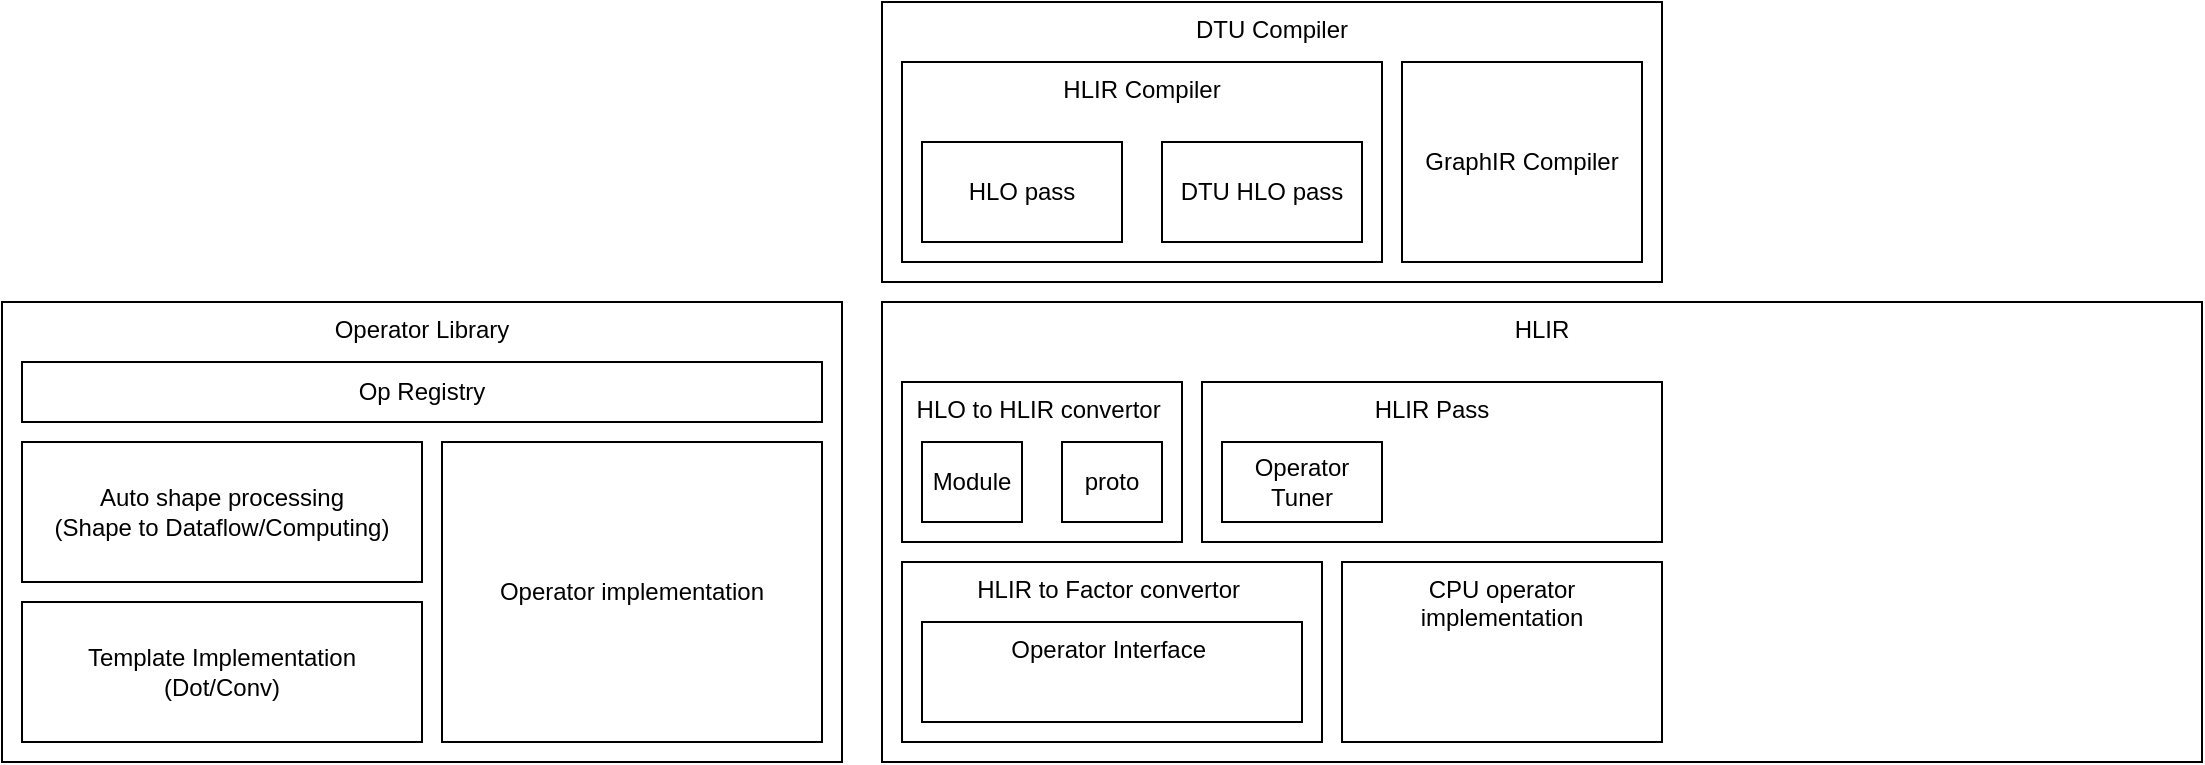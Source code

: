 <mxfile version="14.5.0" type="github">
  <diagram id="_3LncPrsmreKFIglYwDI" name="Page-1">
    <mxGraphModel dx="1963" dy="722" grid="1" gridSize="10" guides="1" tooltips="1" connect="1" arrows="1" fold="1" page="1" pageScale="1" pageWidth="850" pageHeight="1100" math="0" shadow="0">
      <root>
        <mxCell id="0" />
        <mxCell id="1" parent="0" />
        <mxCell id="mfwibhz9wOhJmcExsnoy-1" value="HLIR" style="rounded=0;whiteSpace=wrap;html=1;align=center;verticalAlign=top;" parent="1" vertex="1">
          <mxGeometry x="40" y="340" width="660" height="230" as="geometry" />
        </mxCell>
        <mxCell id="mfwibhz9wOhJmcExsnoy-2" value="DTU Compiler&lt;br&gt;" style="rounded=0;whiteSpace=wrap;html=1;align=center;verticalAlign=top;" parent="1" vertex="1">
          <mxGeometry x="40" y="190" width="390" height="140" as="geometry" />
        </mxCell>
        <mxCell id="cP5ySLdVDg7BmedUUOFs-1" value="HLIR Compiler" style="rounded=0;whiteSpace=wrap;html=1;verticalAlign=top;" vertex="1" parent="1">
          <mxGeometry x="50" y="220" width="240" height="100" as="geometry" />
        </mxCell>
        <mxCell id="cP5ySLdVDg7BmedUUOFs-2" value="GraphIR Compiler" style="rounded=0;whiteSpace=wrap;html=1;" vertex="1" parent="1">
          <mxGeometry x="300" y="220" width="120" height="100" as="geometry" />
        </mxCell>
        <mxCell id="cP5ySLdVDg7BmedUUOFs-3" value="HLO to HLIR convertor&amp;nbsp;" style="rounded=0;whiteSpace=wrap;html=1;verticalAlign=top;" vertex="1" parent="1">
          <mxGeometry x="50" y="380" width="140" height="80" as="geometry" />
        </mxCell>
        <mxCell id="cP5ySLdVDg7BmedUUOFs-4" value="HLIR to Factor&amp;nbsp;convertor&amp;nbsp;" style="rounded=0;whiteSpace=wrap;html=1;verticalAlign=top;" vertex="1" parent="1">
          <mxGeometry x="50" y="470" width="210" height="90" as="geometry" />
        </mxCell>
        <mxCell id="cP5ySLdVDg7BmedUUOFs-5" value="HLO pass" style="rounded=0;whiteSpace=wrap;html=1;" vertex="1" parent="1">
          <mxGeometry x="60" y="260" width="100" height="50" as="geometry" />
        </mxCell>
        <mxCell id="cP5ySLdVDg7BmedUUOFs-6" value="DTU HLO pass" style="rounded=0;whiteSpace=wrap;html=1;" vertex="1" parent="1">
          <mxGeometry x="180" y="260" width="100" height="50" as="geometry" />
        </mxCell>
        <mxCell id="cP5ySLdVDg7BmedUUOFs-8" value="Module" style="rounded=0;whiteSpace=wrap;html=1;align=center;" vertex="1" parent="1">
          <mxGeometry x="60" y="410" width="50" height="40" as="geometry" />
        </mxCell>
        <mxCell id="cP5ySLdVDg7BmedUUOFs-10" value="proto" style="rounded=0;whiteSpace=wrap;html=1;align=center;" vertex="1" parent="1">
          <mxGeometry x="130" y="410" width="50" height="40" as="geometry" />
        </mxCell>
        <mxCell id="cP5ySLdVDg7BmedUUOFs-11" value="HLIR Pass" style="rounded=0;whiteSpace=wrap;html=1;verticalAlign=top;" vertex="1" parent="1">
          <mxGeometry x="200" y="380" width="230" height="80" as="geometry" />
        </mxCell>
        <mxCell id="cP5ySLdVDg7BmedUUOFs-12" value="Operator Interface&amp;nbsp;" style="rounded=0;whiteSpace=wrap;html=1;verticalAlign=top;" vertex="1" parent="1">
          <mxGeometry x="60" y="500" width="190" height="50" as="geometry" />
        </mxCell>
        <mxCell id="cP5ySLdVDg7BmedUUOFs-13" value="Operator Library" style="rounded=0;whiteSpace=wrap;html=1;verticalAlign=top;" vertex="1" parent="1">
          <mxGeometry x="-400" y="340" width="420" height="230" as="geometry" />
        </mxCell>
        <mxCell id="cP5ySLdVDg7BmedUUOFs-15" value="Auto shape processing&lt;br&gt;(Shape to Dataflow/Computing)" style="rounded=0;whiteSpace=wrap;html=1;align=center;" vertex="1" parent="1">
          <mxGeometry x="-390" y="410" width="200" height="70" as="geometry" />
        </mxCell>
        <mxCell id="cP5ySLdVDg7BmedUUOFs-16" value="Op Registry" style="rounded=0;whiteSpace=wrap;html=1;align=center;" vertex="1" parent="1">
          <mxGeometry x="-390" y="370" width="400" height="30" as="geometry" />
        </mxCell>
        <mxCell id="cP5ySLdVDg7BmedUUOFs-17" value="&lt;span&gt;Template Implementation&lt;br&gt;(Dot/Conv)&lt;br&gt;&lt;/span&gt;" style="rounded=0;whiteSpace=wrap;html=1;align=center;" vertex="1" parent="1">
          <mxGeometry x="-390" y="490" width="200" height="70" as="geometry" />
        </mxCell>
        <mxCell id="cP5ySLdVDg7BmedUUOFs-18" value="Operator Tuner" style="rounded=0;whiteSpace=wrap;html=1;align=center;" vertex="1" parent="1">
          <mxGeometry x="210" y="410" width="80" height="40" as="geometry" />
        </mxCell>
        <mxCell id="cP5ySLdVDg7BmedUUOFs-21" value="&lt;span&gt;Operator implementation&lt;br&gt;&lt;/span&gt;" style="rounded=0;whiteSpace=wrap;html=1;align=center;" vertex="1" parent="1">
          <mxGeometry x="-180" y="410" width="190" height="150" as="geometry" />
        </mxCell>
        <mxCell id="cP5ySLdVDg7BmedUUOFs-22" value="CPU operator implementation" style="rounded=0;whiteSpace=wrap;html=1;verticalAlign=top;" vertex="1" parent="1">
          <mxGeometry x="270" y="470" width="160" height="90" as="geometry" />
        </mxCell>
      </root>
    </mxGraphModel>
  </diagram>
</mxfile>
